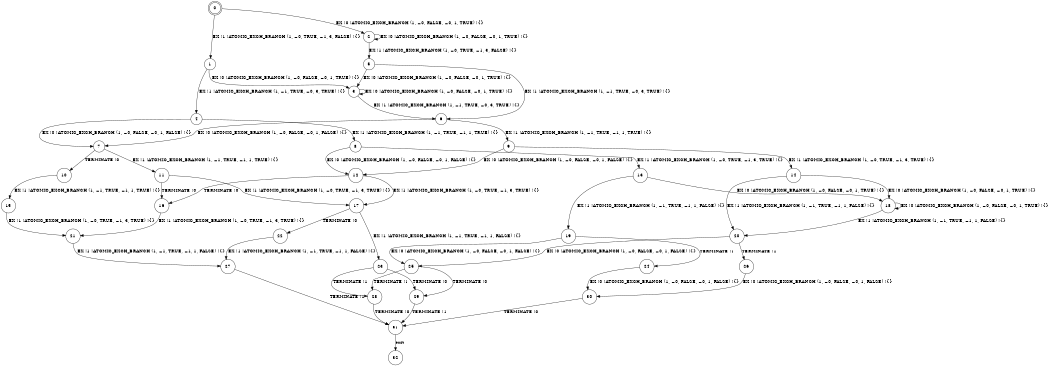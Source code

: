 digraph BCG {
size = "7, 10.5";
center = TRUE;
node [shape = circle];
0 [peripheries = 2];
0 -> 1 [label = "EX !1 !ATOMIC_EXCH_BRANCH (1, +0, TRUE, +1, 3, FALSE) !{}"];
0 -> 2 [label = "EX !0 !ATOMIC_EXCH_BRANCH (1, +0, FALSE, +0, 1, TRUE) !{}"];
1 -> 3 [label = "EX !0 !ATOMIC_EXCH_BRANCH (1, +0, FALSE, +0, 1, TRUE) !{}"];
1 -> 4 [label = "EX !1 !ATOMIC_EXCH_BRANCH (1, +1, TRUE, +0, 3, TRUE) !{}"];
2 -> 5 [label = "EX !1 !ATOMIC_EXCH_BRANCH (1, +0, TRUE, +1, 3, FALSE) !{}"];
2 -> 2 [label = "EX !0 !ATOMIC_EXCH_BRANCH (1, +0, FALSE, +0, 1, TRUE) !{}"];
3 -> 6 [label = "EX !1 !ATOMIC_EXCH_BRANCH (1, +1, TRUE, +0, 3, TRUE) !{}"];
3 -> 3 [label = "EX !0 !ATOMIC_EXCH_BRANCH (1, +0, FALSE, +0, 1, TRUE) !{}"];
4 -> 7 [label = "EX !0 !ATOMIC_EXCH_BRANCH (1, +0, FALSE, +0, 1, FALSE) !{}"];
4 -> 8 [label = "EX !1 !ATOMIC_EXCH_BRANCH (1, +1, TRUE, +1, 1, TRUE) !{}"];
5 -> 6 [label = "EX !1 !ATOMIC_EXCH_BRANCH (1, +1, TRUE, +0, 3, TRUE) !{}"];
5 -> 3 [label = "EX !0 !ATOMIC_EXCH_BRANCH (1, +0, FALSE, +0, 1, TRUE) !{}"];
6 -> 9 [label = "EX !1 !ATOMIC_EXCH_BRANCH (1, +1, TRUE, +1, 1, TRUE) !{}"];
6 -> 7 [label = "EX !0 !ATOMIC_EXCH_BRANCH (1, +0, FALSE, +0, 1, FALSE) !{}"];
7 -> 10 [label = "TERMINATE !0"];
7 -> 11 [label = "EX !1 !ATOMIC_EXCH_BRANCH (1, +1, TRUE, +1, 1, TRUE) !{}"];
8 -> 12 [label = "EX !0 !ATOMIC_EXCH_BRANCH (1, +0, FALSE, +0, 1, FALSE) !{}"];
8 -> 13 [label = "EX !1 !ATOMIC_EXCH_BRANCH (1, +0, TRUE, +1, 3, TRUE) !{}"];
9 -> 14 [label = "EX !1 !ATOMIC_EXCH_BRANCH (1, +0, TRUE, +1, 3, TRUE) !{}"];
9 -> 12 [label = "EX !0 !ATOMIC_EXCH_BRANCH (1, +0, FALSE, +0, 1, FALSE) !{}"];
10 -> 15 [label = "EX !1 !ATOMIC_EXCH_BRANCH (1, +1, TRUE, +1, 1, TRUE) !{}"];
11 -> 16 [label = "TERMINATE !0"];
11 -> 17 [label = "EX !1 !ATOMIC_EXCH_BRANCH (1, +0, TRUE, +1, 3, TRUE) !{}"];
12 -> 16 [label = "TERMINATE !0"];
12 -> 17 [label = "EX !1 !ATOMIC_EXCH_BRANCH (1, +0, TRUE, +1, 3, TRUE) !{}"];
13 -> 18 [label = "EX !0 !ATOMIC_EXCH_BRANCH (1, +0, FALSE, +0, 1, TRUE) !{}"];
13 -> 19 [label = "EX !1 !ATOMIC_EXCH_BRANCH (1, +1, TRUE, +1, 1, FALSE) !{}"];
14 -> 20 [label = "EX !1 !ATOMIC_EXCH_BRANCH (1, +1, TRUE, +1, 1, FALSE) !{}"];
14 -> 18 [label = "EX !0 !ATOMIC_EXCH_BRANCH (1, +0, FALSE, +0, 1, TRUE) !{}"];
15 -> 21 [label = "EX !1 !ATOMIC_EXCH_BRANCH (1, +0, TRUE, +1, 3, TRUE) !{}"];
16 -> 21 [label = "EX !1 !ATOMIC_EXCH_BRANCH (1, +0, TRUE, +1, 3, TRUE) !{}"];
17 -> 22 [label = "TERMINATE !0"];
17 -> 23 [label = "EX !1 !ATOMIC_EXCH_BRANCH (1, +1, TRUE, +1, 1, FALSE) !{}"];
18 -> 20 [label = "EX !1 !ATOMIC_EXCH_BRANCH (1, +1, TRUE, +1, 1, FALSE) !{}"];
18 -> 18 [label = "EX !0 !ATOMIC_EXCH_BRANCH (1, +0, FALSE, +0, 1, TRUE) !{}"];
19 -> 24 [label = "TERMINATE !1"];
19 -> 25 [label = "EX !0 !ATOMIC_EXCH_BRANCH (1, +0, FALSE, +0, 1, FALSE) !{}"];
20 -> 26 [label = "TERMINATE !1"];
20 -> 25 [label = "EX !0 !ATOMIC_EXCH_BRANCH (1, +0, FALSE, +0, 1, FALSE) !{}"];
21 -> 27 [label = "EX !1 !ATOMIC_EXCH_BRANCH (1, +1, TRUE, +1, 1, FALSE) !{}"];
22 -> 27 [label = "EX !1 !ATOMIC_EXCH_BRANCH (1, +1, TRUE, +1, 1, FALSE) !{}"];
23 -> 28 [label = "TERMINATE !1"];
23 -> 29 [label = "TERMINATE !0"];
24 -> 30 [label = "EX !0 !ATOMIC_EXCH_BRANCH (1, +0, FALSE, +0, 1, FALSE) !{}"];
25 -> 28 [label = "TERMINATE !1"];
25 -> 29 [label = "TERMINATE !0"];
26 -> 30 [label = "EX !0 !ATOMIC_EXCH_BRANCH (1, +0, FALSE, +0, 1, FALSE) !{}"];
27 -> 31 [label = "TERMINATE !1"];
28 -> 31 [label = "TERMINATE !0"];
29 -> 31 [label = "TERMINATE !1"];
30 -> 31 [label = "TERMINATE !0"];
31 -> 32 [label = "exit"];
}
